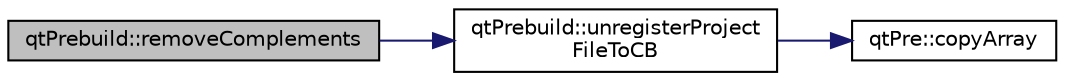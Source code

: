 digraph "qtPrebuild::removeComplements"
{
  edge [fontname="Helvetica",fontsize="10",labelfontname="Helvetica",labelfontsize="10"];
  node [fontname="Helvetica",fontsize="10",shape=record];
  rankdir="LR";
  Node8 [label="qtPrebuild::removeComplements",height=0.2,width=0.4,color="black", fillcolor="grey75", style="filled", fontcolor="black"];
  Node8 -> Node9 [color="midnightblue",fontsize="10",style="solid",fontname="Helvetica"];
  Node9 [label="qtPrebuild::unregisterProject\lFileToCB",height=0.2,width=0.4,color="black", fillcolor="white", style="filled",URL="$classqt_prebuild.html#adcfdc05792e5f273d71e5bf5a4fb1f22"];
  Node9 -> Node10 [color="midnightblue",fontsize="10",style="solid",fontname="Helvetica"];
  Node10 [label="qtPre::copyArray",height=0.2,width=0.4,color="black", fillcolor="white", style="filled",URL="$classqt_pre.html#a4b2acfe1f32fd66a63cdb535c1581226"];
}
